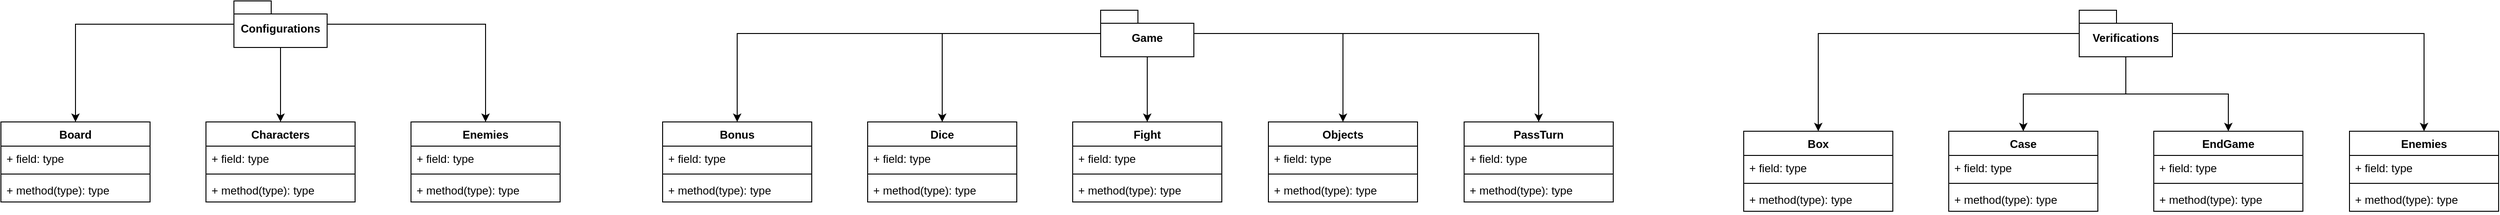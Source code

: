 <mxfile version="28.0.7">
  <diagram name="Page-1" id="CrOnmMi4J_5lJoW1jnji">
    <mxGraphModel dx="5704" dy="2904" grid="1" gridSize="10" guides="1" tooltips="1" connect="1" arrows="1" fold="1" page="1" pageScale="1" pageWidth="3300" pageHeight="2339" math="0" shadow="0">
      <root>
        <mxCell id="0" />
        <mxCell id="1" parent="0" />
        <mxCell id="Xvq-lza0X-djxPscBTqz-2" value="Board" style="swimlane;fontStyle=1;align=center;verticalAlign=top;childLayout=stackLayout;horizontal=1;startSize=26;horizontalStack=0;resizeParent=1;resizeParentMax=0;resizeLast=0;collapsible=1;marginBottom=0;whiteSpace=wrap;html=1;" parent="1" vertex="1">
          <mxGeometry x="30" y="140" width="160" height="86" as="geometry" />
        </mxCell>
        <mxCell id="Xvq-lza0X-djxPscBTqz-3" value="+ field: type" style="text;strokeColor=none;fillColor=none;align=left;verticalAlign=top;spacingLeft=4;spacingRight=4;overflow=hidden;rotatable=0;points=[[0,0.5],[1,0.5]];portConstraint=eastwest;whiteSpace=wrap;html=1;" parent="Xvq-lza0X-djxPscBTqz-2" vertex="1">
          <mxGeometry y="26" width="160" height="26" as="geometry" />
        </mxCell>
        <mxCell id="Xvq-lza0X-djxPscBTqz-4" value="" style="line;strokeWidth=1;fillColor=none;align=left;verticalAlign=middle;spacingTop=-1;spacingLeft=3;spacingRight=3;rotatable=0;labelPosition=right;points=[];portConstraint=eastwest;strokeColor=inherit;" parent="Xvq-lza0X-djxPscBTqz-2" vertex="1">
          <mxGeometry y="52" width="160" height="8" as="geometry" />
        </mxCell>
        <mxCell id="Xvq-lza0X-djxPscBTqz-5" value="+ method(type): type" style="text;strokeColor=none;fillColor=none;align=left;verticalAlign=top;spacingLeft=4;spacingRight=4;overflow=hidden;rotatable=0;points=[[0,0.5],[1,0.5]];portConstraint=eastwest;whiteSpace=wrap;html=1;" parent="Xvq-lza0X-djxPscBTqz-2" vertex="1">
          <mxGeometry y="60" width="160" height="26" as="geometry" />
        </mxCell>
        <mxCell id="mu9f99pklsNn_qZX0C5U-10" style="edgeStyle=orthogonalEdgeStyle;rounded=0;orthogonalLoop=1;jettySize=auto;html=1;entryX=0.5;entryY=0;entryDx=0;entryDy=0;" edge="1" parent="1" source="mu9f99pklsNn_qZX0C5U-1" target="Xvq-lza0X-djxPscBTqz-2">
          <mxGeometry relative="1" as="geometry" />
        </mxCell>
        <mxCell id="mu9f99pklsNn_qZX0C5U-11" style="edgeStyle=orthogonalEdgeStyle;rounded=0;orthogonalLoop=1;jettySize=auto;html=1;entryX=0.5;entryY=0;entryDx=0;entryDy=0;" edge="1" parent="1" source="mu9f99pklsNn_qZX0C5U-1" target="mu9f99pklsNn_qZX0C5U-2">
          <mxGeometry relative="1" as="geometry" />
        </mxCell>
        <mxCell id="mu9f99pklsNn_qZX0C5U-12" style="edgeStyle=orthogonalEdgeStyle;rounded=0;orthogonalLoop=1;jettySize=auto;html=1;entryX=0.5;entryY=0;entryDx=0;entryDy=0;" edge="1" parent="1" source="mu9f99pklsNn_qZX0C5U-1" target="mu9f99pklsNn_qZX0C5U-6">
          <mxGeometry relative="1" as="geometry" />
        </mxCell>
        <mxCell id="mu9f99pklsNn_qZX0C5U-1" value="Configurations" style="shape=folder;fontStyle=1;spacingTop=10;tabWidth=40;tabHeight=14;tabPosition=left;html=1;whiteSpace=wrap;" vertex="1" parent="1">
          <mxGeometry x="280" y="10" width="100" height="50" as="geometry" />
        </mxCell>
        <mxCell id="mu9f99pklsNn_qZX0C5U-2" value="Characters" style="swimlane;fontStyle=1;align=center;verticalAlign=top;childLayout=stackLayout;horizontal=1;startSize=26;horizontalStack=0;resizeParent=1;resizeParentMax=0;resizeLast=0;collapsible=1;marginBottom=0;whiteSpace=wrap;html=1;" vertex="1" parent="1">
          <mxGeometry x="250" y="140" width="160" height="86" as="geometry" />
        </mxCell>
        <mxCell id="mu9f99pklsNn_qZX0C5U-3" value="+ field: type" style="text;strokeColor=none;fillColor=none;align=left;verticalAlign=top;spacingLeft=4;spacingRight=4;overflow=hidden;rotatable=0;points=[[0,0.5],[1,0.5]];portConstraint=eastwest;whiteSpace=wrap;html=1;" vertex="1" parent="mu9f99pklsNn_qZX0C5U-2">
          <mxGeometry y="26" width="160" height="26" as="geometry" />
        </mxCell>
        <mxCell id="mu9f99pklsNn_qZX0C5U-4" value="" style="line;strokeWidth=1;fillColor=none;align=left;verticalAlign=middle;spacingTop=-1;spacingLeft=3;spacingRight=3;rotatable=0;labelPosition=right;points=[];portConstraint=eastwest;strokeColor=inherit;" vertex="1" parent="mu9f99pklsNn_qZX0C5U-2">
          <mxGeometry y="52" width="160" height="8" as="geometry" />
        </mxCell>
        <mxCell id="mu9f99pklsNn_qZX0C5U-5" value="+ method(type): type" style="text;strokeColor=none;fillColor=none;align=left;verticalAlign=top;spacingLeft=4;spacingRight=4;overflow=hidden;rotatable=0;points=[[0,0.5],[1,0.5]];portConstraint=eastwest;whiteSpace=wrap;html=1;" vertex="1" parent="mu9f99pklsNn_qZX0C5U-2">
          <mxGeometry y="60" width="160" height="26" as="geometry" />
        </mxCell>
        <mxCell id="mu9f99pklsNn_qZX0C5U-6" value="Enemies" style="swimlane;fontStyle=1;align=center;verticalAlign=top;childLayout=stackLayout;horizontal=1;startSize=26;horizontalStack=0;resizeParent=1;resizeParentMax=0;resizeLast=0;collapsible=1;marginBottom=0;whiteSpace=wrap;html=1;" vertex="1" parent="1">
          <mxGeometry x="470" y="140" width="160" height="86" as="geometry" />
        </mxCell>
        <mxCell id="mu9f99pklsNn_qZX0C5U-7" value="+ field: type" style="text;strokeColor=none;fillColor=none;align=left;verticalAlign=top;spacingLeft=4;spacingRight=4;overflow=hidden;rotatable=0;points=[[0,0.5],[1,0.5]];portConstraint=eastwest;whiteSpace=wrap;html=1;" vertex="1" parent="mu9f99pklsNn_qZX0C5U-6">
          <mxGeometry y="26" width="160" height="26" as="geometry" />
        </mxCell>
        <mxCell id="mu9f99pklsNn_qZX0C5U-8" value="" style="line;strokeWidth=1;fillColor=none;align=left;verticalAlign=middle;spacingTop=-1;spacingLeft=3;spacingRight=3;rotatable=0;labelPosition=right;points=[];portConstraint=eastwest;strokeColor=inherit;" vertex="1" parent="mu9f99pklsNn_qZX0C5U-6">
          <mxGeometry y="52" width="160" height="8" as="geometry" />
        </mxCell>
        <mxCell id="mu9f99pklsNn_qZX0C5U-9" value="+ method(type): type" style="text;strokeColor=none;fillColor=none;align=left;verticalAlign=top;spacingLeft=4;spacingRight=4;overflow=hidden;rotatable=0;points=[[0,0.5],[1,0.5]];portConstraint=eastwest;whiteSpace=wrap;html=1;" vertex="1" parent="mu9f99pklsNn_qZX0C5U-6">
          <mxGeometry y="60" width="160" height="26" as="geometry" />
        </mxCell>
        <mxCell id="mu9f99pklsNn_qZX0C5U-29" value="Bonus" style="swimlane;fontStyle=1;align=center;verticalAlign=top;childLayout=stackLayout;horizontal=1;startSize=26;horizontalStack=0;resizeParent=1;resizeParentMax=0;resizeLast=0;collapsible=1;marginBottom=0;whiteSpace=wrap;html=1;" vertex="1" parent="1">
          <mxGeometry x="740" y="140" width="160" height="86" as="geometry" />
        </mxCell>
        <mxCell id="mu9f99pklsNn_qZX0C5U-30" value="+ field: type" style="text;strokeColor=none;fillColor=none;align=left;verticalAlign=top;spacingLeft=4;spacingRight=4;overflow=hidden;rotatable=0;points=[[0,0.5],[1,0.5]];portConstraint=eastwest;whiteSpace=wrap;html=1;" vertex="1" parent="mu9f99pklsNn_qZX0C5U-29">
          <mxGeometry y="26" width="160" height="26" as="geometry" />
        </mxCell>
        <mxCell id="mu9f99pklsNn_qZX0C5U-31" value="" style="line;strokeWidth=1;fillColor=none;align=left;verticalAlign=middle;spacingTop=-1;spacingLeft=3;spacingRight=3;rotatable=0;labelPosition=right;points=[];portConstraint=eastwest;strokeColor=inherit;" vertex="1" parent="mu9f99pklsNn_qZX0C5U-29">
          <mxGeometry y="52" width="160" height="8" as="geometry" />
        </mxCell>
        <mxCell id="mu9f99pklsNn_qZX0C5U-32" value="+ method(type): type" style="text;strokeColor=none;fillColor=none;align=left;verticalAlign=top;spacingLeft=4;spacingRight=4;overflow=hidden;rotatable=0;points=[[0,0.5],[1,0.5]];portConstraint=eastwest;whiteSpace=wrap;html=1;" vertex="1" parent="mu9f99pklsNn_qZX0C5U-29">
          <mxGeometry y="60" width="160" height="26" as="geometry" />
        </mxCell>
        <mxCell id="mu9f99pklsNn_qZX0C5U-53" style="edgeStyle=orthogonalEdgeStyle;rounded=0;orthogonalLoop=1;jettySize=auto;html=1;entryX=0.5;entryY=0;entryDx=0;entryDy=0;" edge="1" parent="1" source="mu9f99pklsNn_qZX0C5U-36" target="mu9f99pklsNn_qZX0C5U-29">
          <mxGeometry relative="1" as="geometry" />
        </mxCell>
        <mxCell id="mu9f99pklsNn_qZX0C5U-54" style="edgeStyle=orthogonalEdgeStyle;rounded=0;orthogonalLoop=1;jettySize=auto;html=1;entryX=0.5;entryY=0;entryDx=0;entryDy=0;" edge="1" parent="1" source="mu9f99pklsNn_qZX0C5U-36" target="mu9f99pklsNn_qZX0C5U-37">
          <mxGeometry relative="1" as="geometry" />
        </mxCell>
        <mxCell id="mu9f99pklsNn_qZX0C5U-55" style="edgeStyle=orthogonalEdgeStyle;rounded=0;orthogonalLoop=1;jettySize=auto;html=1;entryX=0.5;entryY=0;entryDx=0;entryDy=0;" edge="1" parent="1" source="mu9f99pklsNn_qZX0C5U-36" target="mu9f99pklsNn_qZX0C5U-41">
          <mxGeometry relative="1" as="geometry" />
        </mxCell>
        <mxCell id="mu9f99pklsNn_qZX0C5U-56" style="edgeStyle=orthogonalEdgeStyle;rounded=0;orthogonalLoop=1;jettySize=auto;html=1;entryX=0.5;entryY=0;entryDx=0;entryDy=0;" edge="1" parent="1" source="mu9f99pklsNn_qZX0C5U-36" target="mu9f99pklsNn_qZX0C5U-45">
          <mxGeometry relative="1" as="geometry" />
        </mxCell>
        <mxCell id="mu9f99pklsNn_qZX0C5U-57" style="edgeStyle=orthogonalEdgeStyle;rounded=0;orthogonalLoop=1;jettySize=auto;html=1;entryX=0.5;entryY=0;entryDx=0;entryDy=0;" edge="1" parent="1" source="mu9f99pklsNn_qZX0C5U-36" target="mu9f99pklsNn_qZX0C5U-49">
          <mxGeometry relative="1" as="geometry" />
        </mxCell>
        <mxCell id="mu9f99pklsNn_qZX0C5U-36" value="Game" style="shape=folder;fontStyle=1;spacingTop=10;tabWidth=40;tabHeight=14;tabPosition=left;html=1;whiteSpace=wrap;" vertex="1" parent="1">
          <mxGeometry x="1210" y="20" width="100" height="50" as="geometry" />
        </mxCell>
        <mxCell id="mu9f99pklsNn_qZX0C5U-37" value="Dice" style="swimlane;fontStyle=1;align=center;verticalAlign=top;childLayout=stackLayout;horizontal=1;startSize=26;horizontalStack=0;resizeParent=1;resizeParentMax=0;resizeLast=0;collapsible=1;marginBottom=0;whiteSpace=wrap;html=1;" vertex="1" parent="1">
          <mxGeometry x="960" y="140" width="160" height="86" as="geometry" />
        </mxCell>
        <mxCell id="mu9f99pklsNn_qZX0C5U-38" value="+ field: type" style="text;strokeColor=none;fillColor=none;align=left;verticalAlign=top;spacingLeft=4;spacingRight=4;overflow=hidden;rotatable=0;points=[[0,0.5],[1,0.5]];portConstraint=eastwest;whiteSpace=wrap;html=1;" vertex="1" parent="mu9f99pklsNn_qZX0C5U-37">
          <mxGeometry y="26" width="160" height="26" as="geometry" />
        </mxCell>
        <mxCell id="mu9f99pklsNn_qZX0C5U-39" value="" style="line;strokeWidth=1;fillColor=none;align=left;verticalAlign=middle;spacingTop=-1;spacingLeft=3;spacingRight=3;rotatable=0;labelPosition=right;points=[];portConstraint=eastwest;strokeColor=inherit;" vertex="1" parent="mu9f99pklsNn_qZX0C5U-37">
          <mxGeometry y="52" width="160" height="8" as="geometry" />
        </mxCell>
        <mxCell id="mu9f99pklsNn_qZX0C5U-40" value="+ method(type): type" style="text;strokeColor=none;fillColor=none;align=left;verticalAlign=top;spacingLeft=4;spacingRight=4;overflow=hidden;rotatable=0;points=[[0,0.5],[1,0.5]];portConstraint=eastwest;whiteSpace=wrap;html=1;" vertex="1" parent="mu9f99pklsNn_qZX0C5U-37">
          <mxGeometry y="60" width="160" height="26" as="geometry" />
        </mxCell>
        <mxCell id="mu9f99pklsNn_qZX0C5U-41" value="Fight" style="swimlane;fontStyle=1;align=center;verticalAlign=top;childLayout=stackLayout;horizontal=1;startSize=26;horizontalStack=0;resizeParent=1;resizeParentMax=0;resizeLast=0;collapsible=1;marginBottom=0;whiteSpace=wrap;html=1;" vertex="1" parent="1">
          <mxGeometry x="1180" y="140" width="160" height="86" as="geometry" />
        </mxCell>
        <mxCell id="mu9f99pklsNn_qZX0C5U-42" value="+ field: type" style="text;strokeColor=none;fillColor=none;align=left;verticalAlign=top;spacingLeft=4;spacingRight=4;overflow=hidden;rotatable=0;points=[[0,0.5],[1,0.5]];portConstraint=eastwest;whiteSpace=wrap;html=1;" vertex="1" parent="mu9f99pklsNn_qZX0C5U-41">
          <mxGeometry y="26" width="160" height="26" as="geometry" />
        </mxCell>
        <mxCell id="mu9f99pklsNn_qZX0C5U-43" value="" style="line;strokeWidth=1;fillColor=none;align=left;verticalAlign=middle;spacingTop=-1;spacingLeft=3;spacingRight=3;rotatable=0;labelPosition=right;points=[];portConstraint=eastwest;strokeColor=inherit;" vertex="1" parent="mu9f99pklsNn_qZX0C5U-41">
          <mxGeometry y="52" width="160" height="8" as="geometry" />
        </mxCell>
        <mxCell id="mu9f99pklsNn_qZX0C5U-44" value="+ method(type): type" style="text;strokeColor=none;fillColor=none;align=left;verticalAlign=top;spacingLeft=4;spacingRight=4;overflow=hidden;rotatable=0;points=[[0,0.5],[1,0.5]];portConstraint=eastwest;whiteSpace=wrap;html=1;" vertex="1" parent="mu9f99pklsNn_qZX0C5U-41">
          <mxGeometry y="60" width="160" height="26" as="geometry" />
        </mxCell>
        <mxCell id="mu9f99pklsNn_qZX0C5U-45" value="Objects" style="swimlane;fontStyle=1;align=center;verticalAlign=top;childLayout=stackLayout;horizontal=1;startSize=26;horizontalStack=0;resizeParent=1;resizeParentMax=0;resizeLast=0;collapsible=1;marginBottom=0;whiteSpace=wrap;html=1;" vertex="1" parent="1">
          <mxGeometry x="1390" y="140" width="160" height="86" as="geometry" />
        </mxCell>
        <mxCell id="mu9f99pklsNn_qZX0C5U-46" value="+ field: type" style="text;strokeColor=none;fillColor=none;align=left;verticalAlign=top;spacingLeft=4;spacingRight=4;overflow=hidden;rotatable=0;points=[[0,0.5],[1,0.5]];portConstraint=eastwest;whiteSpace=wrap;html=1;" vertex="1" parent="mu9f99pklsNn_qZX0C5U-45">
          <mxGeometry y="26" width="160" height="26" as="geometry" />
        </mxCell>
        <mxCell id="mu9f99pklsNn_qZX0C5U-47" value="" style="line;strokeWidth=1;fillColor=none;align=left;verticalAlign=middle;spacingTop=-1;spacingLeft=3;spacingRight=3;rotatable=0;labelPosition=right;points=[];portConstraint=eastwest;strokeColor=inherit;" vertex="1" parent="mu9f99pklsNn_qZX0C5U-45">
          <mxGeometry y="52" width="160" height="8" as="geometry" />
        </mxCell>
        <mxCell id="mu9f99pklsNn_qZX0C5U-48" value="+ method(type): type" style="text;strokeColor=none;fillColor=none;align=left;verticalAlign=top;spacingLeft=4;spacingRight=4;overflow=hidden;rotatable=0;points=[[0,0.5],[1,0.5]];portConstraint=eastwest;whiteSpace=wrap;html=1;" vertex="1" parent="mu9f99pklsNn_qZX0C5U-45">
          <mxGeometry y="60" width="160" height="26" as="geometry" />
        </mxCell>
        <mxCell id="mu9f99pklsNn_qZX0C5U-49" value="PassTurn" style="swimlane;fontStyle=1;align=center;verticalAlign=top;childLayout=stackLayout;horizontal=1;startSize=26;horizontalStack=0;resizeParent=1;resizeParentMax=0;resizeLast=0;collapsible=1;marginBottom=0;whiteSpace=wrap;html=1;" vertex="1" parent="1">
          <mxGeometry x="1600" y="140" width="160" height="86" as="geometry" />
        </mxCell>
        <mxCell id="mu9f99pklsNn_qZX0C5U-50" value="+ field: type" style="text;strokeColor=none;fillColor=none;align=left;verticalAlign=top;spacingLeft=4;spacingRight=4;overflow=hidden;rotatable=0;points=[[0,0.5],[1,0.5]];portConstraint=eastwest;whiteSpace=wrap;html=1;" vertex="1" parent="mu9f99pklsNn_qZX0C5U-49">
          <mxGeometry y="26" width="160" height="26" as="geometry" />
        </mxCell>
        <mxCell id="mu9f99pklsNn_qZX0C5U-51" value="" style="line;strokeWidth=1;fillColor=none;align=left;verticalAlign=middle;spacingTop=-1;spacingLeft=3;spacingRight=3;rotatable=0;labelPosition=right;points=[];portConstraint=eastwest;strokeColor=inherit;" vertex="1" parent="mu9f99pklsNn_qZX0C5U-49">
          <mxGeometry y="52" width="160" height="8" as="geometry" />
        </mxCell>
        <mxCell id="mu9f99pklsNn_qZX0C5U-52" value="+ method(type): type" style="text;strokeColor=none;fillColor=none;align=left;verticalAlign=top;spacingLeft=4;spacingRight=4;overflow=hidden;rotatable=0;points=[[0,0.5],[1,0.5]];portConstraint=eastwest;whiteSpace=wrap;html=1;" vertex="1" parent="mu9f99pklsNn_qZX0C5U-49">
          <mxGeometry y="60" width="160" height="26" as="geometry" />
        </mxCell>
        <mxCell id="mu9f99pklsNn_qZX0C5U-58" value="Box" style="swimlane;fontStyle=1;align=center;verticalAlign=top;childLayout=stackLayout;horizontal=1;startSize=26;horizontalStack=0;resizeParent=1;resizeParentMax=0;resizeLast=0;collapsible=1;marginBottom=0;whiteSpace=wrap;html=1;" vertex="1" parent="1">
          <mxGeometry x="1900" y="150" width="160" height="86" as="geometry" />
        </mxCell>
        <mxCell id="mu9f99pklsNn_qZX0C5U-59" value="+ field: type" style="text;strokeColor=none;fillColor=none;align=left;verticalAlign=top;spacingLeft=4;spacingRight=4;overflow=hidden;rotatable=0;points=[[0,0.5],[1,0.5]];portConstraint=eastwest;whiteSpace=wrap;html=1;" vertex="1" parent="mu9f99pklsNn_qZX0C5U-58">
          <mxGeometry y="26" width="160" height="26" as="geometry" />
        </mxCell>
        <mxCell id="mu9f99pklsNn_qZX0C5U-60" value="" style="line;strokeWidth=1;fillColor=none;align=left;verticalAlign=middle;spacingTop=-1;spacingLeft=3;spacingRight=3;rotatable=0;labelPosition=right;points=[];portConstraint=eastwest;strokeColor=inherit;" vertex="1" parent="mu9f99pklsNn_qZX0C5U-58">
          <mxGeometry y="52" width="160" height="8" as="geometry" />
        </mxCell>
        <mxCell id="mu9f99pklsNn_qZX0C5U-61" value="+ method(type): type" style="text;strokeColor=none;fillColor=none;align=left;verticalAlign=top;spacingLeft=4;spacingRight=4;overflow=hidden;rotatable=0;points=[[0,0.5],[1,0.5]];portConstraint=eastwest;whiteSpace=wrap;html=1;" vertex="1" parent="mu9f99pklsNn_qZX0C5U-58">
          <mxGeometry y="60" width="160" height="26" as="geometry" />
        </mxCell>
        <mxCell id="mu9f99pklsNn_qZX0C5U-62" style="edgeStyle=orthogonalEdgeStyle;rounded=0;orthogonalLoop=1;jettySize=auto;html=1;entryX=0.5;entryY=0;entryDx=0;entryDy=0;" edge="1" parent="1" source="mu9f99pklsNn_qZX0C5U-65" target="mu9f99pklsNn_qZX0C5U-58">
          <mxGeometry relative="1" as="geometry" />
        </mxCell>
        <mxCell id="mu9f99pklsNn_qZX0C5U-78" style="edgeStyle=orthogonalEdgeStyle;rounded=0;orthogonalLoop=1;jettySize=auto;html=1;entryX=0.5;entryY=0;entryDx=0;entryDy=0;" edge="1" parent="1" source="mu9f99pklsNn_qZX0C5U-65" target="mu9f99pklsNn_qZX0C5U-66">
          <mxGeometry relative="1" as="geometry" />
        </mxCell>
        <mxCell id="mu9f99pklsNn_qZX0C5U-79" style="edgeStyle=orthogonalEdgeStyle;rounded=0;orthogonalLoop=1;jettySize=auto;html=1;entryX=0.5;entryY=0;entryDx=0;entryDy=0;" edge="1" parent="1" source="mu9f99pklsNn_qZX0C5U-65" target="mu9f99pklsNn_qZX0C5U-70">
          <mxGeometry relative="1" as="geometry" />
        </mxCell>
        <mxCell id="mu9f99pklsNn_qZX0C5U-80" style="edgeStyle=orthogonalEdgeStyle;rounded=0;orthogonalLoop=1;jettySize=auto;html=1;entryX=0.5;entryY=0;entryDx=0;entryDy=0;" edge="1" parent="1" source="mu9f99pklsNn_qZX0C5U-65" target="mu9f99pklsNn_qZX0C5U-74">
          <mxGeometry relative="1" as="geometry" />
        </mxCell>
        <mxCell id="mu9f99pklsNn_qZX0C5U-65" value="Verifications" style="shape=folder;fontStyle=1;spacingTop=10;tabWidth=40;tabHeight=14;tabPosition=left;html=1;whiteSpace=wrap;" vertex="1" parent="1">
          <mxGeometry x="2260" y="20" width="100" height="50" as="geometry" />
        </mxCell>
        <mxCell id="mu9f99pklsNn_qZX0C5U-66" value="Case" style="swimlane;fontStyle=1;align=center;verticalAlign=top;childLayout=stackLayout;horizontal=1;startSize=26;horizontalStack=0;resizeParent=1;resizeParentMax=0;resizeLast=0;collapsible=1;marginBottom=0;whiteSpace=wrap;html=1;" vertex="1" parent="1">
          <mxGeometry x="2120" y="150" width="160" height="86" as="geometry" />
        </mxCell>
        <mxCell id="mu9f99pklsNn_qZX0C5U-67" value="+ field: type" style="text;strokeColor=none;fillColor=none;align=left;verticalAlign=top;spacingLeft=4;spacingRight=4;overflow=hidden;rotatable=0;points=[[0,0.5],[1,0.5]];portConstraint=eastwest;whiteSpace=wrap;html=1;" vertex="1" parent="mu9f99pklsNn_qZX0C5U-66">
          <mxGeometry y="26" width="160" height="26" as="geometry" />
        </mxCell>
        <mxCell id="mu9f99pklsNn_qZX0C5U-68" value="" style="line;strokeWidth=1;fillColor=none;align=left;verticalAlign=middle;spacingTop=-1;spacingLeft=3;spacingRight=3;rotatable=0;labelPosition=right;points=[];portConstraint=eastwest;strokeColor=inherit;" vertex="1" parent="mu9f99pklsNn_qZX0C5U-66">
          <mxGeometry y="52" width="160" height="8" as="geometry" />
        </mxCell>
        <mxCell id="mu9f99pklsNn_qZX0C5U-69" value="+ method(type): type" style="text;strokeColor=none;fillColor=none;align=left;verticalAlign=top;spacingLeft=4;spacingRight=4;overflow=hidden;rotatable=0;points=[[0,0.5],[1,0.5]];portConstraint=eastwest;whiteSpace=wrap;html=1;" vertex="1" parent="mu9f99pklsNn_qZX0C5U-66">
          <mxGeometry y="60" width="160" height="26" as="geometry" />
        </mxCell>
        <mxCell id="mu9f99pklsNn_qZX0C5U-70" value="EndGame" style="swimlane;fontStyle=1;align=center;verticalAlign=top;childLayout=stackLayout;horizontal=1;startSize=26;horizontalStack=0;resizeParent=1;resizeParentMax=0;resizeLast=0;collapsible=1;marginBottom=0;whiteSpace=wrap;html=1;" vertex="1" parent="1">
          <mxGeometry x="2340" y="150" width="160" height="86" as="geometry" />
        </mxCell>
        <mxCell id="mu9f99pklsNn_qZX0C5U-71" value="+ field: type" style="text;strokeColor=none;fillColor=none;align=left;verticalAlign=top;spacingLeft=4;spacingRight=4;overflow=hidden;rotatable=0;points=[[0,0.5],[1,0.5]];portConstraint=eastwest;whiteSpace=wrap;html=1;" vertex="1" parent="mu9f99pklsNn_qZX0C5U-70">
          <mxGeometry y="26" width="160" height="26" as="geometry" />
        </mxCell>
        <mxCell id="mu9f99pklsNn_qZX0C5U-72" value="" style="line;strokeWidth=1;fillColor=none;align=left;verticalAlign=middle;spacingTop=-1;spacingLeft=3;spacingRight=3;rotatable=0;labelPosition=right;points=[];portConstraint=eastwest;strokeColor=inherit;" vertex="1" parent="mu9f99pklsNn_qZX0C5U-70">
          <mxGeometry y="52" width="160" height="8" as="geometry" />
        </mxCell>
        <mxCell id="mu9f99pklsNn_qZX0C5U-73" value="+ method(type): type" style="text;strokeColor=none;fillColor=none;align=left;verticalAlign=top;spacingLeft=4;spacingRight=4;overflow=hidden;rotatable=0;points=[[0,0.5],[1,0.5]];portConstraint=eastwest;whiteSpace=wrap;html=1;" vertex="1" parent="mu9f99pklsNn_qZX0C5U-70">
          <mxGeometry y="60" width="160" height="26" as="geometry" />
        </mxCell>
        <mxCell id="mu9f99pklsNn_qZX0C5U-74" value="Enemies" style="swimlane;fontStyle=1;align=center;verticalAlign=top;childLayout=stackLayout;horizontal=1;startSize=26;horizontalStack=0;resizeParent=1;resizeParentMax=0;resizeLast=0;collapsible=1;marginBottom=0;whiteSpace=wrap;html=1;" vertex="1" parent="1">
          <mxGeometry x="2550" y="150" width="160" height="86" as="geometry" />
        </mxCell>
        <mxCell id="mu9f99pklsNn_qZX0C5U-75" value="+ field: type" style="text;strokeColor=none;fillColor=none;align=left;verticalAlign=top;spacingLeft=4;spacingRight=4;overflow=hidden;rotatable=0;points=[[0,0.5],[1,0.5]];portConstraint=eastwest;whiteSpace=wrap;html=1;" vertex="1" parent="mu9f99pklsNn_qZX0C5U-74">
          <mxGeometry y="26" width="160" height="26" as="geometry" />
        </mxCell>
        <mxCell id="mu9f99pklsNn_qZX0C5U-76" value="" style="line;strokeWidth=1;fillColor=none;align=left;verticalAlign=middle;spacingTop=-1;spacingLeft=3;spacingRight=3;rotatable=0;labelPosition=right;points=[];portConstraint=eastwest;strokeColor=inherit;" vertex="1" parent="mu9f99pklsNn_qZX0C5U-74">
          <mxGeometry y="52" width="160" height="8" as="geometry" />
        </mxCell>
        <mxCell id="mu9f99pklsNn_qZX0C5U-77" value="+ method(type): type" style="text;strokeColor=none;fillColor=none;align=left;verticalAlign=top;spacingLeft=4;spacingRight=4;overflow=hidden;rotatable=0;points=[[0,0.5],[1,0.5]];portConstraint=eastwest;whiteSpace=wrap;html=1;" vertex="1" parent="mu9f99pklsNn_qZX0C5U-74">
          <mxGeometry y="60" width="160" height="26" as="geometry" />
        </mxCell>
      </root>
    </mxGraphModel>
  </diagram>
</mxfile>

